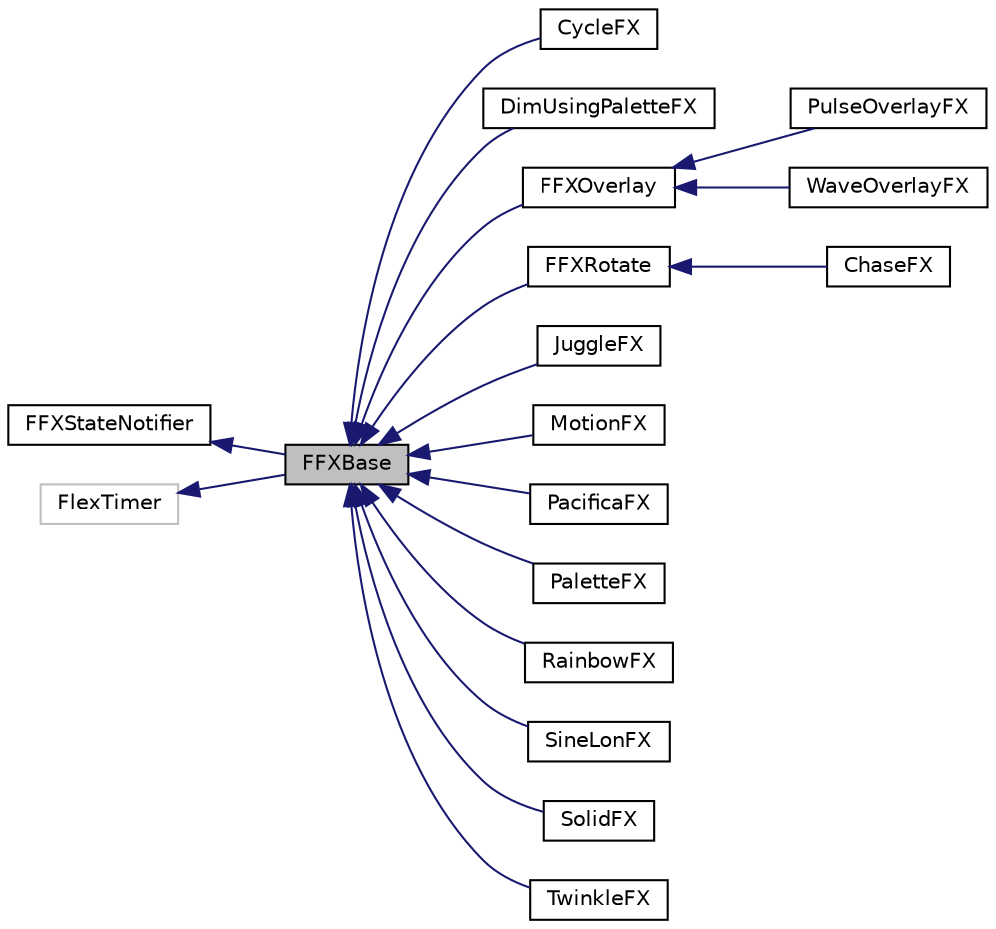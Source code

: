digraph "FFXBase"
{
 // LATEX_PDF_SIZE
  edge [fontname="Helvetica",fontsize="10",labelfontname="Helvetica",labelfontsize="10"];
  node [fontname="Helvetica",fontsize="10",shape=record];
  rankdir="LR";
  Node1 [label="FFXBase",height=0.2,width=0.4,color="black", fillcolor="grey75", style="filled", fontcolor="black",tooltip=" "];
  Node2 -> Node1 [dir="back",color="midnightblue",fontsize="10",style="solid",fontname="Helvetica"];
  Node2 [label="FFXStateNotifier",height=0.2,width=0.4,color="black", fillcolor="white", style="filled",URL="$class_f_f_x_state_notifier.html",tooltip=" "];
  Node3 -> Node1 [dir="back",color="midnightblue",fontsize="10",style="solid",fontname="Helvetica"];
  Node3 [label="FlexTimer",height=0.2,width=0.4,color="grey75", fillcolor="white", style="filled",tooltip=" "];
  Node1 -> Node4 [dir="back",color="midnightblue",fontsize="10",style="solid",fontname="Helvetica"];
  Node4 [label="CycleFX",height=0.2,width=0.4,color="black", fillcolor="white", style="filled",URL="$class_cycle_f_x.html",tooltip=" "];
  Node1 -> Node5 [dir="back",color="midnightblue",fontsize="10",style="solid",fontname="Helvetica"];
  Node5 [label="DimUsingPaletteFX",height=0.2,width=0.4,color="black", fillcolor="white", style="filled",URL="$class_dim_using_palette_f_x.html",tooltip=" "];
  Node1 -> Node6 [dir="back",color="midnightblue",fontsize="10",style="solid",fontname="Helvetica"];
  Node6 [label="FFXOverlay",height=0.2,width=0.4,color="black", fillcolor="white", style="filled",URL="$class_f_f_x_overlay.html",tooltip=" "];
  Node6 -> Node7 [dir="back",color="midnightblue",fontsize="10",style="solid",fontname="Helvetica"];
  Node7 [label="PulseOverlayFX",height=0.2,width=0.4,color="black", fillcolor="white", style="filled",URL="$class_pulse_overlay_f_x.html",tooltip=" "];
  Node6 -> Node8 [dir="back",color="midnightblue",fontsize="10",style="solid",fontname="Helvetica"];
  Node8 [label="WaveOverlayFX",height=0.2,width=0.4,color="black", fillcolor="white", style="filled",URL="$class_wave_overlay_f_x.html",tooltip=" "];
  Node1 -> Node9 [dir="back",color="midnightblue",fontsize="10",style="solid",fontname="Helvetica"];
  Node9 [label="FFXRotate",height=0.2,width=0.4,color="black", fillcolor="white", style="filled",URL="$class_f_f_x_rotate.html",tooltip=" "];
  Node9 -> Node10 [dir="back",color="midnightblue",fontsize="10",style="solid",fontname="Helvetica"];
  Node10 [label="ChaseFX",height=0.2,width=0.4,color="black", fillcolor="white", style="filled",URL="$class_chase_f_x.html",tooltip=" "];
  Node1 -> Node11 [dir="back",color="midnightblue",fontsize="10",style="solid",fontname="Helvetica"];
  Node11 [label="JuggleFX",height=0.2,width=0.4,color="black", fillcolor="white", style="filled",URL="$class_juggle_f_x.html",tooltip=" "];
  Node1 -> Node12 [dir="back",color="midnightblue",fontsize="10",style="solid",fontname="Helvetica"];
  Node12 [label="MotionFX",height=0.2,width=0.4,color="black", fillcolor="white", style="filled",URL="$class_motion_f_x.html",tooltip=" "];
  Node1 -> Node13 [dir="back",color="midnightblue",fontsize="10",style="solid",fontname="Helvetica"];
  Node13 [label="PacificaFX",height=0.2,width=0.4,color="black", fillcolor="white", style="filled",URL="$class_pacifica_f_x.html",tooltip=" "];
  Node1 -> Node14 [dir="back",color="midnightblue",fontsize="10",style="solid",fontname="Helvetica"];
  Node14 [label="PaletteFX",height=0.2,width=0.4,color="black", fillcolor="white", style="filled",URL="$class_palette_f_x.html",tooltip=" "];
  Node1 -> Node15 [dir="back",color="midnightblue",fontsize="10",style="solid",fontname="Helvetica"];
  Node15 [label="RainbowFX",height=0.2,width=0.4,color="black", fillcolor="white", style="filled",URL="$class_rainbow_f_x.html",tooltip=" "];
  Node1 -> Node16 [dir="back",color="midnightblue",fontsize="10",style="solid",fontname="Helvetica"];
  Node16 [label="SineLonFX",height=0.2,width=0.4,color="black", fillcolor="white", style="filled",URL="$class_sine_lon_f_x.html",tooltip=" "];
  Node1 -> Node17 [dir="back",color="midnightblue",fontsize="10",style="solid",fontname="Helvetica"];
  Node17 [label="SolidFX",height=0.2,width=0.4,color="black", fillcolor="white", style="filled",URL="$class_solid_f_x.html",tooltip=" "];
  Node1 -> Node18 [dir="back",color="midnightblue",fontsize="10",style="solid",fontname="Helvetica"];
  Node18 [label="TwinkleFX",height=0.2,width=0.4,color="black", fillcolor="white", style="filled",URL="$class_twinkle_f_x.html",tooltip=" "];
}
